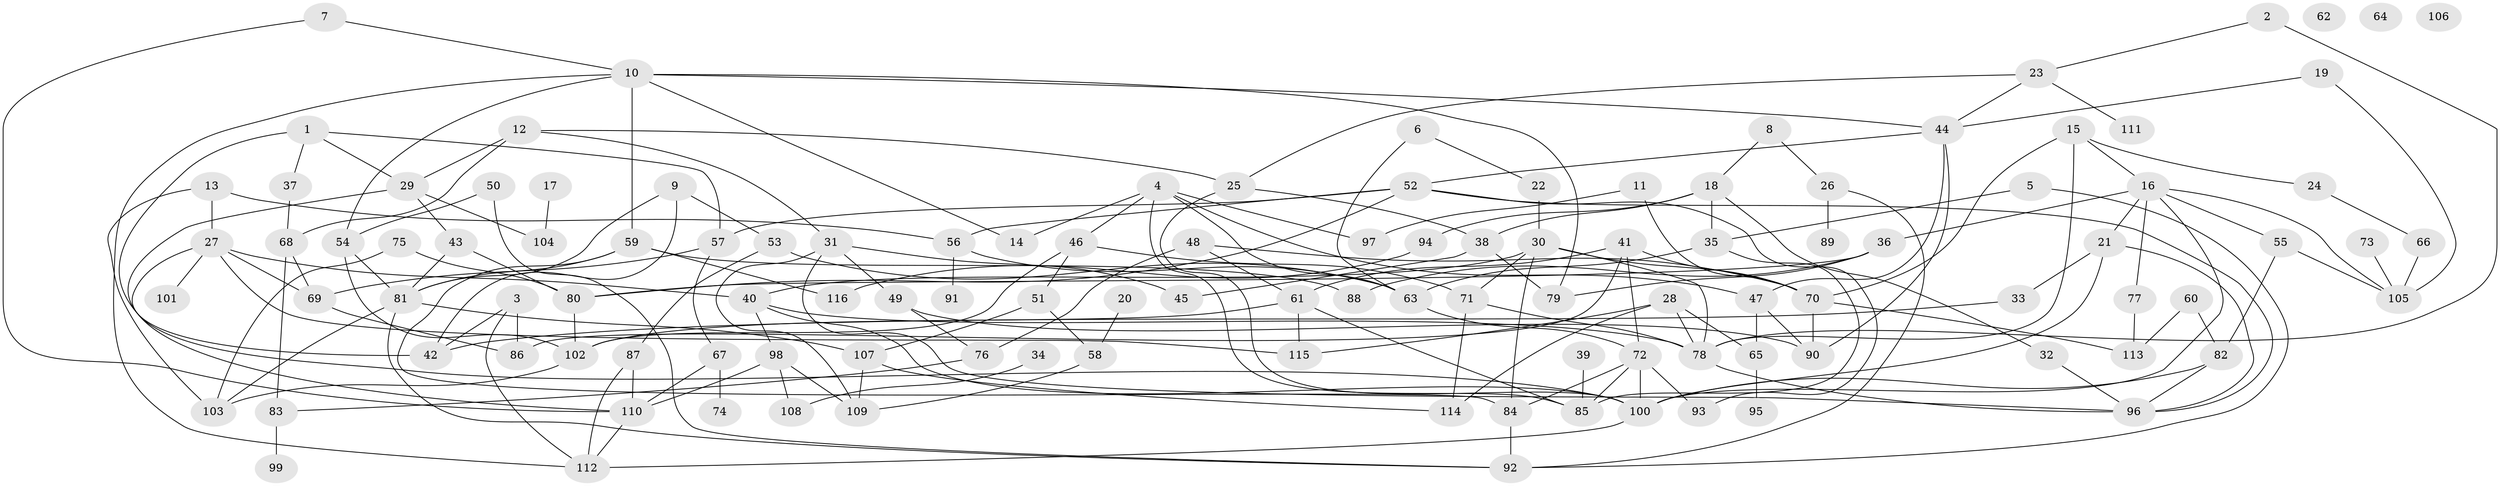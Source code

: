 // Generated by graph-tools (version 1.1) at 2025/33/03/09/25 02:33:49]
// undirected, 116 vertices, 196 edges
graph export_dot {
graph [start="1"]
  node [color=gray90,style=filled];
  1;
  2;
  3;
  4;
  5;
  6;
  7;
  8;
  9;
  10;
  11;
  12;
  13;
  14;
  15;
  16;
  17;
  18;
  19;
  20;
  21;
  22;
  23;
  24;
  25;
  26;
  27;
  28;
  29;
  30;
  31;
  32;
  33;
  34;
  35;
  36;
  37;
  38;
  39;
  40;
  41;
  42;
  43;
  44;
  45;
  46;
  47;
  48;
  49;
  50;
  51;
  52;
  53;
  54;
  55;
  56;
  57;
  58;
  59;
  60;
  61;
  62;
  63;
  64;
  65;
  66;
  67;
  68;
  69;
  70;
  71;
  72;
  73;
  74;
  75;
  76;
  77;
  78;
  79;
  80;
  81;
  82;
  83;
  84;
  85;
  86;
  87;
  88;
  89;
  90;
  91;
  92;
  93;
  94;
  95;
  96;
  97;
  98;
  99;
  100;
  101;
  102;
  103;
  104;
  105;
  106;
  107;
  108;
  109;
  110;
  111;
  112;
  113;
  114;
  115;
  116;
  1 -- 29;
  1 -- 37;
  1 -- 42;
  1 -- 57;
  2 -- 23;
  2 -- 78;
  3 -- 42;
  3 -- 86;
  3 -- 112;
  4 -- 14;
  4 -- 46;
  4 -- 47;
  4 -- 63;
  4 -- 85;
  4 -- 97;
  5 -- 35;
  5 -- 92;
  6 -- 22;
  6 -- 63;
  7 -- 10;
  7 -- 110;
  8 -- 18;
  8 -- 26;
  9 -- 42;
  9 -- 53;
  9 -- 81;
  10 -- 14;
  10 -- 44;
  10 -- 54;
  10 -- 59;
  10 -- 79;
  10 -- 112;
  11 -- 70;
  11 -- 97;
  12 -- 25;
  12 -- 29;
  12 -- 31;
  12 -- 68;
  13 -- 27;
  13 -- 56;
  13 -- 103;
  15 -- 16;
  15 -- 24;
  15 -- 70;
  15 -- 78;
  16 -- 21;
  16 -- 36;
  16 -- 55;
  16 -- 77;
  16 -- 100;
  16 -- 105;
  17 -- 104;
  18 -- 32;
  18 -- 35;
  18 -- 38;
  18 -- 94;
  19 -- 44;
  19 -- 105;
  20 -- 58;
  21 -- 33;
  21 -- 96;
  21 -- 100;
  22 -- 30;
  23 -- 25;
  23 -- 44;
  23 -- 111;
  24 -- 66;
  25 -- 38;
  25 -- 100;
  26 -- 89;
  26 -- 92;
  27 -- 40;
  27 -- 69;
  27 -- 101;
  27 -- 110;
  27 -- 115;
  28 -- 65;
  28 -- 78;
  28 -- 114;
  28 -- 115;
  29 -- 43;
  29 -- 100;
  29 -- 104;
  30 -- 40;
  30 -- 70;
  30 -- 71;
  30 -- 78;
  30 -- 84;
  31 -- 45;
  31 -- 49;
  31 -- 96;
  31 -- 109;
  32 -- 96;
  33 -- 42;
  34 -- 108;
  35 -- 63;
  35 -- 85;
  36 -- 79;
  36 -- 80;
  36 -- 88;
  37 -- 68;
  38 -- 45;
  38 -- 79;
  39 -- 85;
  40 -- 78;
  40 -- 98;
  40 -- 100;
  41 -- 61;
  41 -- 70;
  41 -- 72;
  41 -- 86;
  43 -- 80;
  43 -- 81;
  44 -- 47;
  44 -- 52;
  44 -- 90;
  46 -- 51;
  46 -- 71;
  46 -- 102;
  47 -- 65;
  47 -- 90;
  48 -- 61;
  48 -- 70;
  48 -- 76;
  49 -- 76;
  49 -- 90;
  50 -- 54;
  50 -- 92;
  51 -- 58;
  51 -- 107;
  52 -- 56;
  52 -- 57;
  52 -- 80;
  52 -- 93;
  52 -- 96;
  53 -- 63;
  53 -- 87;
  54 -- 81;
  54 -- 102;
  55 -- 82;
  55 -- 105;
  56 -- 63;
  56 -- 91;
  57 -- 67;
  57 -- 69;
  58 -- 109;
  59 -- 81;
  59 -- 84;
  59 -- 88;
  59 -- 116;
  60 -- 82;
  60 -- 113;
  61 -- 85;
  61 -- 102;
  61 -- 115;
  63 -- 72;
  65 -- 95;
  66 -- 105;
  67 -- 74;
  67 -- 110;
  68 -- 69;
  68 -- 83;
  69 -- 86;
  70 -- 90;
  70 -- 113;
  71 -- 78;
  71 -- 114;
  72 -- 84;
  72 -- 85;
  72 -- 93;
  72 -- 100;
  73 -- 105;
  75 -- 80;
  75 -- 103;
  76 -- 83;
  77 -- 113;
  78 -- 96;
  80 -- 102;
  81 -- 92;
  81 -- 103;
  81 -- 107;
  82 -- 96;
  82 -- 100;
  83 -- 99;
  84 -- 92;
  87 -- 110;
  87 -- 112;
  94 -- 116;
  98 -- 108;
  98 -- 109;
  98 -- 110;
  100 -- 112;
  102 -- 103;
  107 -- 109;
  107 -- 114;
  110 -- 112;
}
